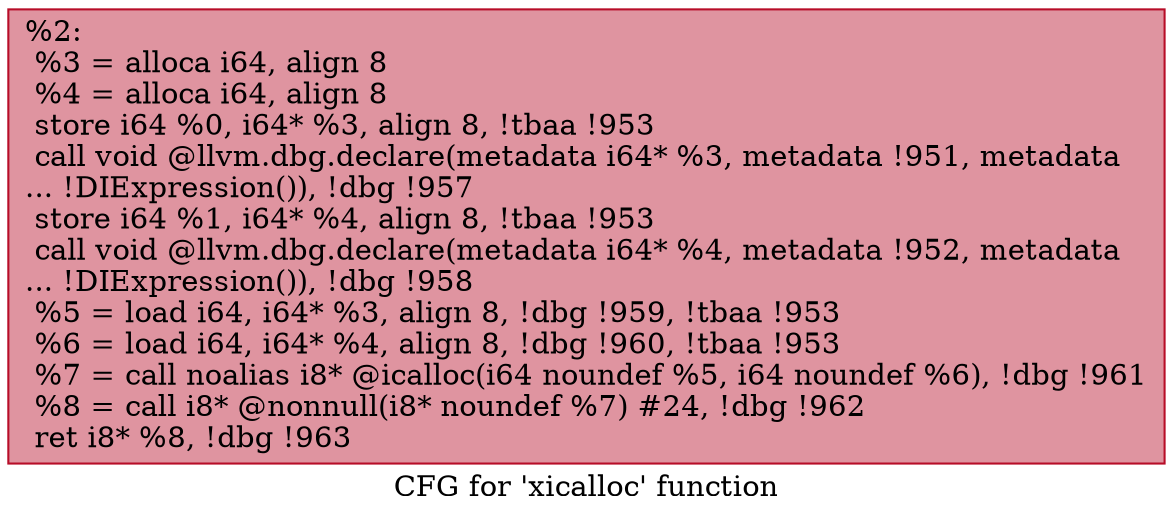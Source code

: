 digraph "CFG for 'xicalloc' function" {
	label="CFG for 'xicalloc' function";

	Node0x12f53a0 [shape=record,color="#b70d28ff", style=filled, fillcolor="#b70d2870",label="{%2:\l  %3 = alloca i64, align 8\l  %4 = alloca i64, align 8\l  store i64 %0, i64* %3, align 8, !tbaa !953\l  call void @llvm.dbg.declare(metadata i64* %3, metadata !951, metadata\l... !DIExpression()), !dbg !957\l  store i64 %1, i64* %4, align 8, !tbaa !953\l  call void @llvm.dbg.declare(metadata i64* %4, metadata !952, metadata\l... !DIExpression()), !dbg !958\l  %5 = load i64, i64* %3, align 8, !dbg !959, !tbaa !953\l  %6 = load i64, i64* %4, align 8, !dbg !960, !tbaa !953\l  %7 = call noalias i8* @icalloc(i64 noundef %5, i64 noundef %6), !dbg !961\l  %8 = call i8* @nonnull(i8* noundef %7) #24, !dbg !962\l  ret i8* %8, !dbg !963\l}"];
}
